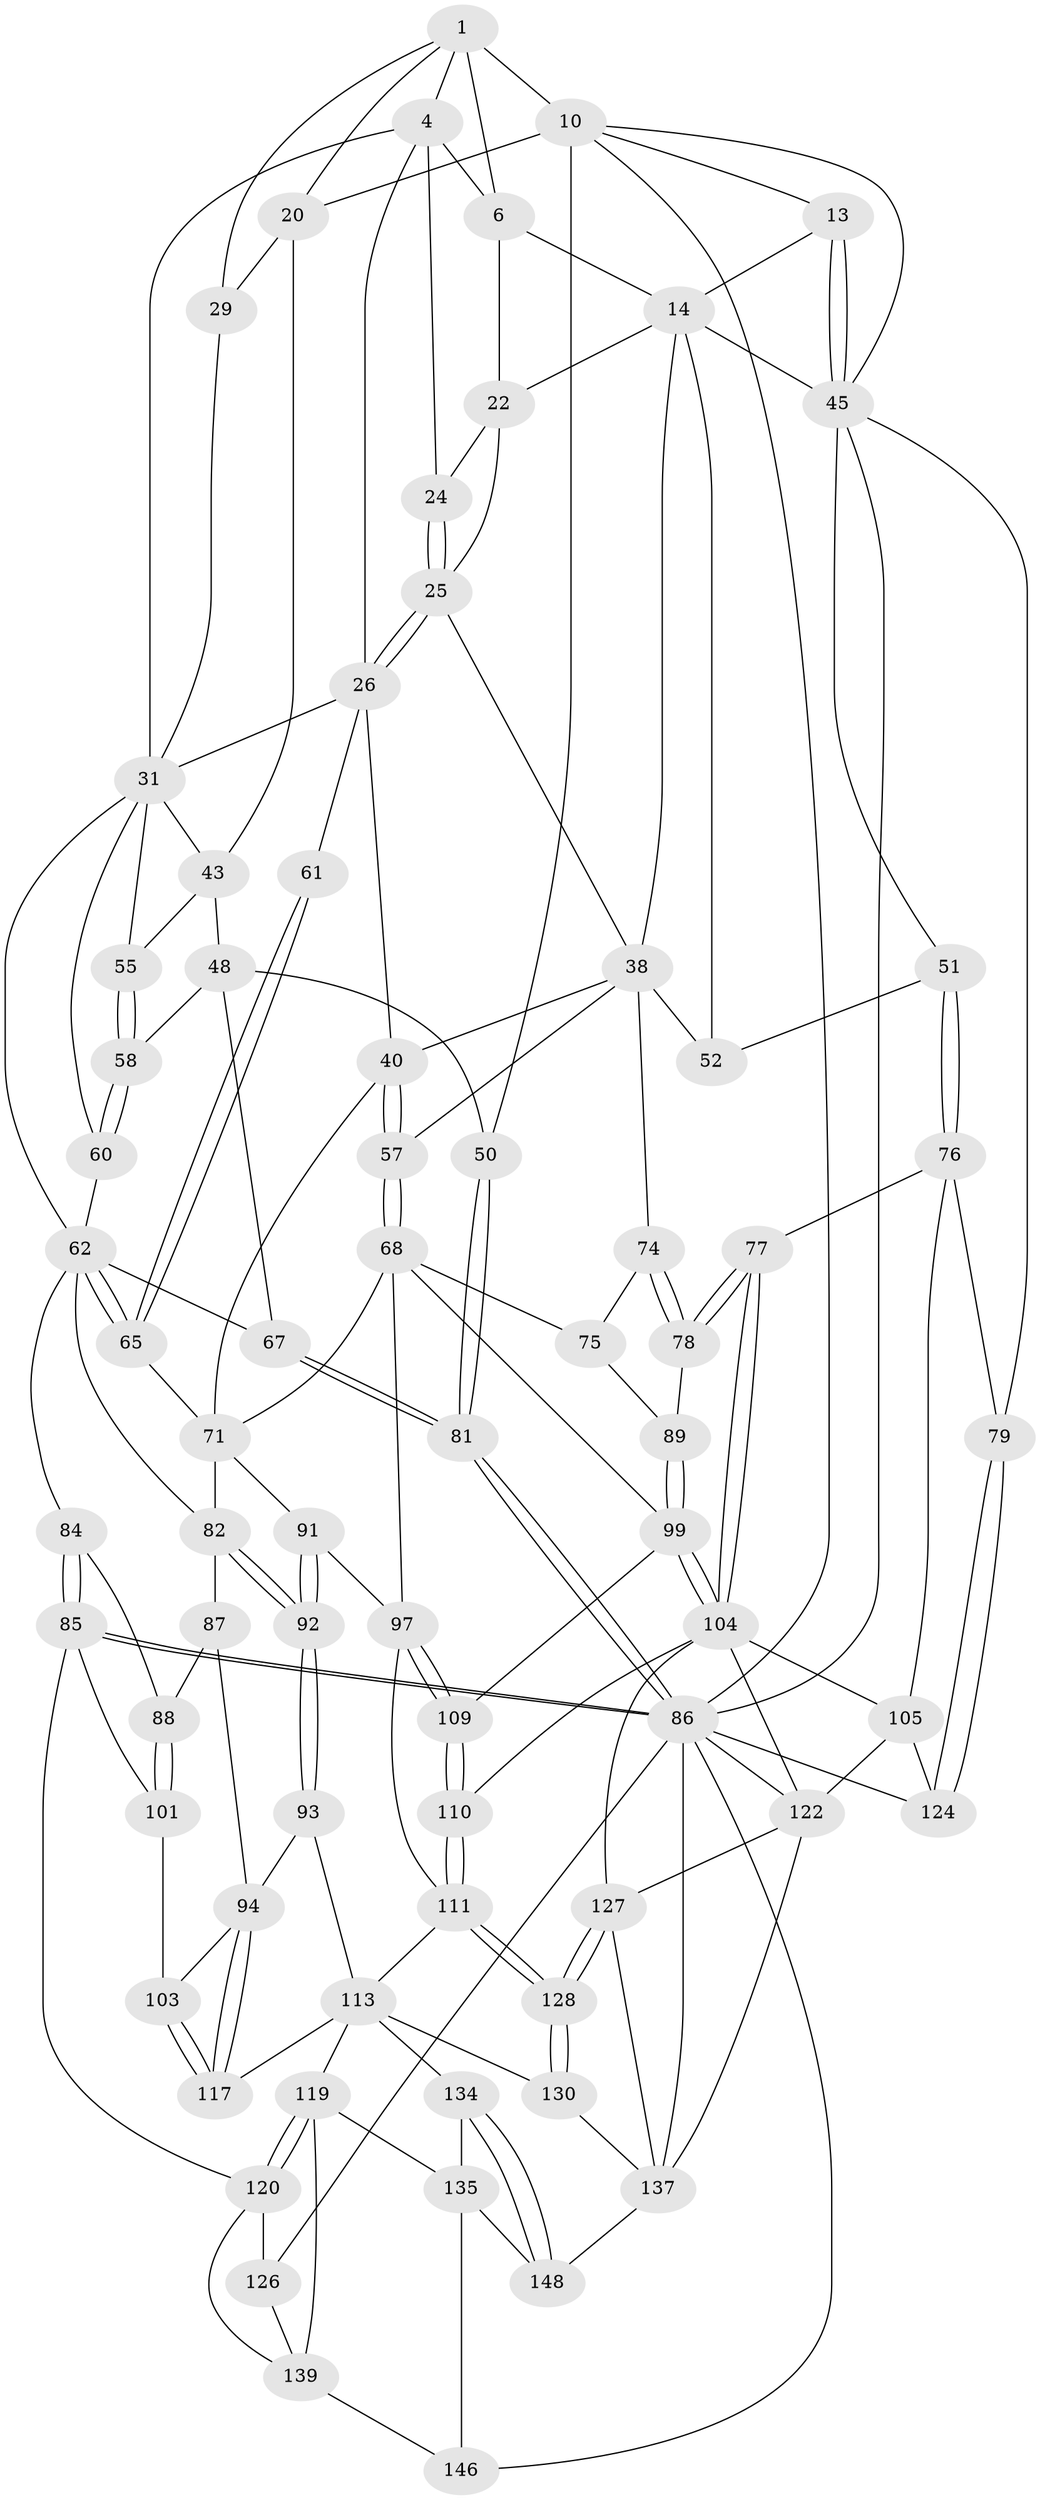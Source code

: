 // original degree distribution, {3: 0.020134228187919462, 5: 0.5167785234899329, 6: 0.22818791946308725, 4: 0.2348993288590604}
// Generated by graph-tools (version 1.1) at 2025/17/03/09/25 04:17:10]
// undirected, 74 vertices, 178 edges
graph export_dot {
graph [start="1"]
  node [color=gray90,style=filled];
  1 [pos="+0.2125547964255785+0",super="+2+8"];
  4 [pos="+0.43535782898657815+0.05257426471408269",super="+5+28"];
  6 [pos="+0.521559276713912+0",super="+7+12"];
  10 [pos="+0.8316937343163118+0",super="+11"];
  13 [pos="+1+0.154654783729329"];
  14 [pos="+0.8356446810356594+0.08521984874905665",super="+35"];
  20 [pos="+0.1760434521264314+0.1620924959823424",super="+21"];
  22 [pos="+0.7640859277401532+0.17415784775983384",super="+23"];
  24 [pos="+0.5309158073849394+0"];
  25 [pos="+0.5531583313911997+0.21961967169742433",super="+30"];
  26 [pos="+0.503454426002376+0.26377946418067433",super="+27+42"];
  29 [pos="+0.2896582127317471+0.17171907664953875"];
  31 [pos="+0.390446262609661+0.29248347418167875",super="+32"];
  38 [pos="+0.6856220849213966+0.2617507798517986",super="+56+39"];
  40 [pos="+0.49669116098868743+0.3395301092033932",super="+41"];
  43 [pos="+0.17595196099470833+0.27094359063043044",super="+44"];
  45 [pos="+1+0.23656913489275505",super="+47+46"];
  48 [pos="+0.0980753585174819+0.33466802606859886",super="+49"];
  50 [pos="+0+0.4067973840737605"];
  51 [pos="+0.8776744421917899+0.38720416674803587"];
  52 [pos="+0.7860914071038577+0.34905915046677516"];
  55 [pos="+0.20429593399738408+0.30400060534675705"];
  57 [pos="+0.596203618977318+0.3964163378640629"];
  58 [pos="+0.19887845088728118+0.3624185255225457"];
  60 [pos="+0.23306244356149103+0.40969474043155496"];
  61 [pos="+0.4618923631602233+0.3376184178306353"];
  62 [pos="+0.27948580656721395+0.45222618599038666",super="+63"];
  65 [pos="+0.4159973157558034+0.41281387073055703"];
  67 [pos="+0.10710561964334907+0.4423931443169497"];
  68 [pos="+0.5946210212403676+0.49282204846622457",super="+69"];
  71 [pos="+0.5346633691849862+0.541411069668799",super="+72"];
  74 [pos="+0.7209957544346562+0.4780409596613459"];
  75 [pos="+0.7039147255416403+0.4921922807385367",super="+90"];
  76 [pos="+0.8874389224364448+0.5001419010634972",super="+80"];
  77 [pos="+0.8310464863649185+0.5501378670936944"];
  78 [pos="+0.7879015916859196+0.5281986594939994"];
  79 [pos="+1+0.5796347101400952"];
  81 [pos="+0+0.5526961712757341"];
  82 [pos="+0.39237137191210053+0.559662987463671",super="+83"];
  84 [pos="+0.14272404173408926+0.5151980940935825"];
  85 [pos="+0.014945808933469995+0.64602226304597",super="+102"];
  86 [pos="+0+0.6173885577466292",super="+107"];
  87 [pos="+0.2737300225109583+0.5424561639137245"];
  88 [pos="+0.19079045950681717+0.5763653291977288"];
  89 [pos="+0.6680123337864028+0.590709588570574"];
  91 [pos="+0.4190232135166251+0.623523536403086"];
  92 [pos="+0.4185014153079105+0.62360881052974"];
  93 [pos="+0.3951077449733306+0.6548323024773166"];
  94 [pos="+0.37225693386132497+0.650174794483993",super="+95"];
  97 [pos="+0.5488091049202928+0.6437924394841663",super="+98"];
  99 [pos="+0.6696773432964239+0.6359443660727634",super="+100"];
  101 [pos="+0.16912606034031571+0.6522983012913294"];
  103 [pos="+0.23779227147474954+0.6693006411895649"];
  104 [pos="+0.8170951767085775+0.640785025802633",super="+106"];
  105 [pos="+0.838190921533227+0.6730864228027628",super="+121"];
  109 [pos="+0.6427313240060396+0.6762784427021533"];
  110 [pos="+0.6405156976792337+0.7075993014980205"];
  111 [pos="+0.5488275022703295+0.7519944921064133",super="+112"];
  113 [pos="+0.471392892273355+0.7912955773582045",super="+131+114"];
  117 [pos="+0.25966641275209934+0.7027497563280491"];
  119 [pos="+0.2662958385210779+0.8249287676665902",super="+136"];
  120 [pos="+0.12034584030526503+0.7133461967899184",super="+125"];
  122 [pos="+0.819523783798351+0.8778538403844501",super="+123+140"];
  124 [pos="+1+0.8078831261865466"];
  126 [pos="+0.046817484604442704+0.8417669860264257"];
  127 [pos="+0.6749006412854514+0.8015525864562544",super="+129"];
  128 [pos="+0.6197749539432694+0.8436638923931855"];
  130 [pos="+0.5805243712777561+0.9093126719093151"];
  134 [pos="+0.44654954568960115+0.8983803455818963"];
  135 [pos="+0.27314072078895374+0.8886168422306037",super="+145"];
  137 [pos="+0.6934750692022437+0.9006608988126074",super="+141+138"];
  139 [pos="+0.16083654883102516+0.883645131251626",super="+142"];
  146 [pos="+0+1"];
  148 [pos="+0.4242533366246419+1"];
  1 -- 20;
  1 -- 4;
  1 -- 29;
  1 -- 6;
  1 -- 10 [weight=2];
  4 -- 24;
  4 -- 6;
  4 -- 26;
  4 -- 31;
  6 -- 22;
  6 -- 14;
  10 -- 13;
  10 -- 45;
  10 -- 50;
  10 -- 86;
  10 -- 20;
  13 -- 14;
  13 -- 45;
  13 -- 45;
  14 -- 52;
  14 -- 22;
  14 -- 38;
  14 -- 45;
  20 -- 29;
  20 -- 43;
  22 -- 24;
  22 -- 25;
  24 -- 25;
  24 -- 25;
  25 -- 26;
  25 -- 26;
  25 -- 38;
  26 -- 61 [weight=2];
  26 -- 31;
  26 -- 40;
  29 -- 31;
  31 -- 55;
  31 -- 43;
  31 -- 60;
  31 -- 62;
  38 -- 57;
  38 -- 74;
  38 -- 52;
  38 -- 40;
  40 -- 57;
  40 -- 57;
  40 -- 71;
  43 -- 55;
  43 -- 48;
  45 -- 79;
  45 -- 86;
  45 -- 51;
  48 -- 58;
  48 -- 50;
  48 -- 67;
  50 -- 81;
  50 -- 81;
  51 -- 52;
  51 -- 76;
  51 -- 76;
  55 -- 58;
  55 -- 58;
  57 -- 68;
  57 -- 68;
  58 -- 60;
  58 -- 60;
  60 -- 62;
  61 -- 65;
  61 -- 65;
  62 -- 65;
  62 -- 65;
  62 -- 67;
  62 -- 84;
  62 -- 82;
  65 -- 71;
  67 -- 81;
  67 -- 81;
  68 -- 75 [weight=2];
  68 -- 97;
  68 -- 71;
  68 -- 99;
  71 -- 82;
  71 -- 91;
  74 -- 75;
  74 -- 78;
  74 -- 78;
  75 -- 89;
  76 -- 77;
  76 -- 105;
  76 -- 79;
  77 -- 78;
  77 -- 78;
  77 -- 104;
  77 -- 104;
  78 -- 89;
  79 -- 124;
  79 -- 124;
  81 -- 86;
  81 -- 86;
  82 -- 92;
  82 -- 92;
  82 -- 87;
  84 -- 85;
  84 -- 85;
  84 -- 88;
  85 -- 86;
  85 -- 86;
  85 -- 120;
  85 -- 101;
  86 -- 137;
  86 -- 146;
  86 -- 124;
  86 -- 126;
  86 -- 122;
  87 -- 88;
  87 -- 94;
  88 -- 101;
  88 -- 101;
  89 -- 99;
  89 -- 99;
  91 -- 92;
  91 -- 92;
  91 -- 97;
  92 -- 93;
  92 -- 93;
  93 -- 94;
  93 -- 113;
  94 -- 117;
  94 -- 117;
  94 -- 103;
  97 -- 109;
  97 -- 109;
  97 -- 111;
  99 -- 104;
  99 -- 104;
  99 -- 109;
  101 -- 103;
  103 -- 117;
  103 -- 117;
  104 -- 105;
  104 -- 122;
  104 -- 110;
  104 -- 127;
  105 -- 122;
  105 -- 124;
  109 -- 110;
  109 -- 110;
  110 -- 111;
  110 -- 111;
  111 -- 128;
  111 -- 128;
  111 -- 113;
  113 -- 130;
  113 -- 134;
  113 -- 117;
  113 -- 119;
  119 -- 120;
  119 -- 120;
  119 -- 135;
  119 -- 139;
  120 -- 139;
  120 -- 126;
  122 -- 127;
  122 -- 137 [weight=2];
  126 -- 139;
  127 -- 128;
  127 -- 128;
  127 -- 137;
  128 -- 130;
  128 -- 130;
  130 -- 137;
  134 -- 135;
  134 -- 148;
  134 -- 148;
  135 -- 146;
  135 -- 148;
  137 -- 148;
  139 -- 146;
}
